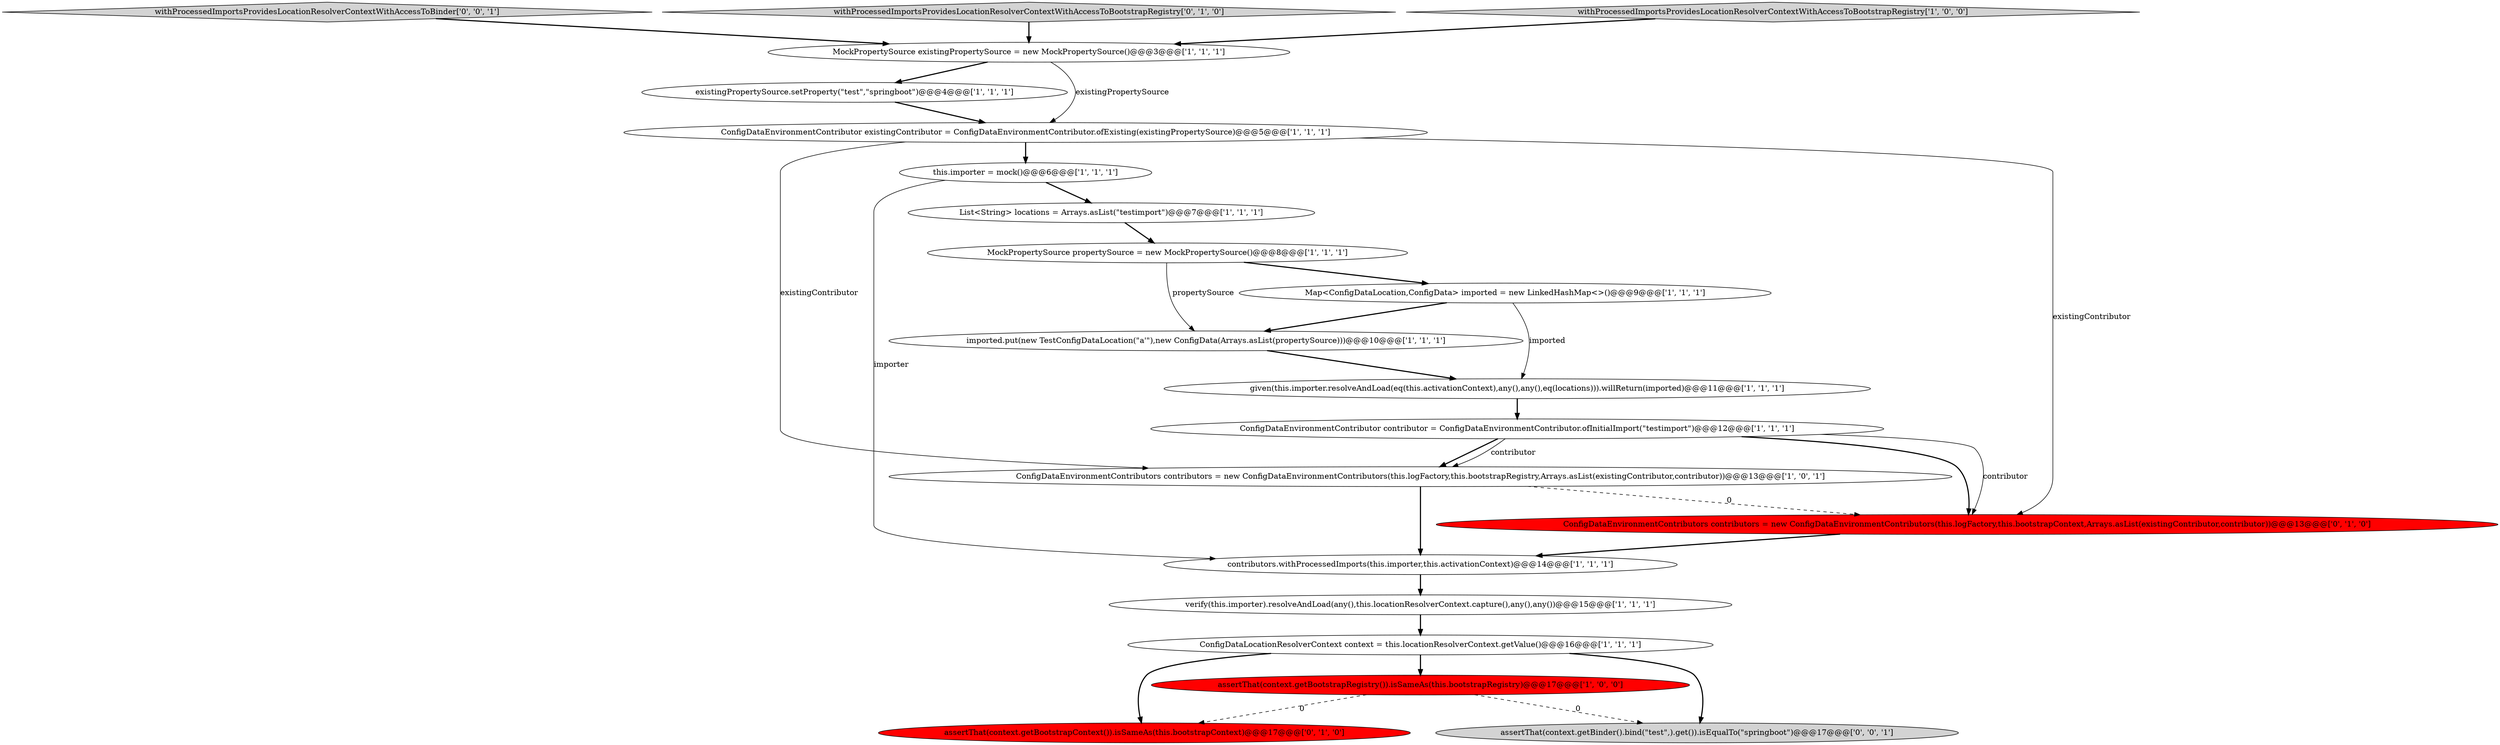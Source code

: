 digraph {
13 [style = filled, label = "existingPropertySource.setProperty(\"test\",\"springboot\")@@@4@@@['1', '1', '1']", fillcolor = white, shape = ellipse image = "AAA0AAABBB1BBB"];
18 [style = filled, label = "ConfigDataEnvironmentContributors contributors = new ConfigDataEnvironmentContributors(this.logFactory,this.bootstrapContext,Arrays.asList(existingContributor,contributor))@@@13@@@['0', '1', '0']", fillcolor = red, shape = ellipse image = "AAA1AAABBB2BBB"];
7 [style = filled, label = "given(this.importer.resolveAndLoad(eq(this.activationContext),any(),any(),eq(locations))).willReturn(imported)@@@11@@@['1', '1', '1']", fillcolor = white, shape = ellipse image = "AAA0AAABBB1BBB"];
6 [style = filled, label = "ConfigDataEnvironmentContributor existingContributor = ConfigDataEnvironmentContributor.ofExisting(existingPropertySource)@@@5@@@['1', '1', '1']", fillcolor = white, shape = ellipse image = "AAA0AAABBB1BBB"];
19 [style = filled, label = "withProcessedImportsProvidesLocationResolverContextWithAccessToBinder['0', '0', '1']", fillcolor = lightgray, shape = diamond image = "AAA0AAABBB3BBB"];
2 [style = filled, label = "MockPropertySource propertySource = new MockPropertySource()@@@8@@@['1', '1', '1']", fillcolor = white, shape = ellipse image = "AAA0AAABBB1BBB"];
15 [style = filled, label = "ConfigDataLocationResolverContext context = this.locationResolverContext.getValue()@@@16@@@['1', '1', '1']", fillcolor = white, shape = ellipse image = "AAA0AAABBB1BBB"];
16 [style = filled, label = "withProcessedImportsProvidesLocationResolverContextWithAccessToBootstrapRegistry['0', '1', '0']", fillcolor = lightgray, shape = diamond image = "AAA0AAABBB2BBB"];
4 [style = filled, label = "assertThat(context.getBootstrapRegistry()).isSameAs(this.bootstrapRegistry)@@@17@@@['1', '0', '0']", fillcolor = red, shape = ellipse image = "AAA1AAABBB1BBB"];
8 [style = filled, label = "List<String> locations = Arrays.asList(\"testimport\")@@@7@@@['1', '1', '1']", fillcolor = white, shape = ellipse image = "AAA0AAABBB1BBB"];
14 [style = filled, label = "MockPropertySource existingPropertySource = new MockPropertySource()@@@3@@@['1', '1', '1']", fillcolor = white, shape = ellipse image = "AAA0AAABBB1BBB"];
0 [style = filled, label = "imported.put(new TestConfigDataLocation(\"a'\"),new ConfigData(Arrays.asList(propertySource)))@@@10@@@['1', '1', '1']", fillcolor = white, shape = ellipse image = "AAA0AAABBB1BBB"];
11 [style = filled, label = "ConfigDataEnvironmentContributor contributor = ConfigDataEnvironmentContributor.ofInitialImport(\"testimport\")@@@12@@@['1', '1', '1']", fillcolor = white, shape = ellipse image = "AAA0AAABBB1BBB"];
3 [style = filled, label = "verify(this.importer).resolveAndLoad(any(),this.locationResolverContext.capture(),any(),any())@@@15@@@['1', '1', '1']", fillcolor = white, shape = ellipse image = "AAA0AAABBB1BBB"];
12 [style = filled, label = "this.importer = mock()@@@6@@@['1', '1', '1']", fillcolor = white, shape = ellipse image = "AAA0AAABBB1BBB"];
17 [style = filled, label = "assertThat(context.getBootstrapContext()).isSameAs(this.bootstrapContext)@@@17@@@['0', '1', '0']", fillcolor = red, shape = ellipse image = "AAA1AAABBB2BBB"];
1 [style = filled, label = "ConfigDataEnvironmentContributors contributors = new ConfigDataEnvironmentContributors(this.logFactory,this.bootstrapRegistry,Arrays.asList(existingContributor,contributor))@@@13@@@['1', '0', '1']", fillcolor = white, shape = ellipse image = "AAA0AAABBB1BBB"];
20 [style = filled, label = "assertThat(context.getBinder().bind(\"test\",).get()).isEqualTo(\"springboot\")@@@17@@@['0', '0', '1']", fillcolor = lightgray, shape = ellipse image = "AAA0AAABBB3BBB"];
5 [style = filled, label = "Map<ConfigDataLocation,ConfigData> imported = new LinkedHashMap<>()@@@9@@@['1', '1', '1']", fillcolor = white, shape = ellipse image = "AAA0AAABBB1BBB"];
9 [style = filled, label = "contributors.withProcessedImports(this.importer,this.activationContext)@@@14@@@['1', '1', '1']", fillcolor = white, shape = ellipse image = "AAA0AAABBB1BBB"];
10 [style = filled, label = "withProcessedImportsProvidesLocationResolverContextWithAccessToBootstrapRegistry['1', '0', '0']", fillcolor = lightgray, shape = diamond image = "AAA0AAABBB1BBB"];
7->11 [style = bold, label=""];
2->0 [style = solid, label="propertySource"];
4->17 [style = dashed, label="0"];
10->14 [style = bold, label=""];
11->1 [style = bold, label=""];
3->15 [style = bold, label=""];
1->18 [style = dashed, label="0"];
11->18 [style = solid, label="contributor"];
11->18 [style = bold, label=""];
1->9 [style = bold, label=""];
0->7 [style = bold, label=""];
6->1 [style = solid, label="existingContributor"];
15->17 [style = bold, label=""];
12->9 [style = solid, label="importer"];
19->14 [style = bold, label=""];
11->1 [style = solid, label="contributor"];
8->2 [style = bold, label=""];
5->0 [style = bold, label=""];
4->20 [style = dashed, label="0"];
12->8 [style = bold, label=""];
15->20 [style = bold, label=""];
15->4 [style = bold, label=""];
18->9 [style = bold, label=""];
9->3 [style = bold, label=""];
16->14 [style = bold, label=""];
14->13 [style = bold, label=""];
13->6 [style = bold, label=""];
5->7 [style = solid, label="imported"];
6->18 [style = solid, label="existingContributor"];
14->6 [style = solid, label="existingPropertySource"];
2->5 [style = bold, label=""];
6->12 [style = bold, label=""];
}
